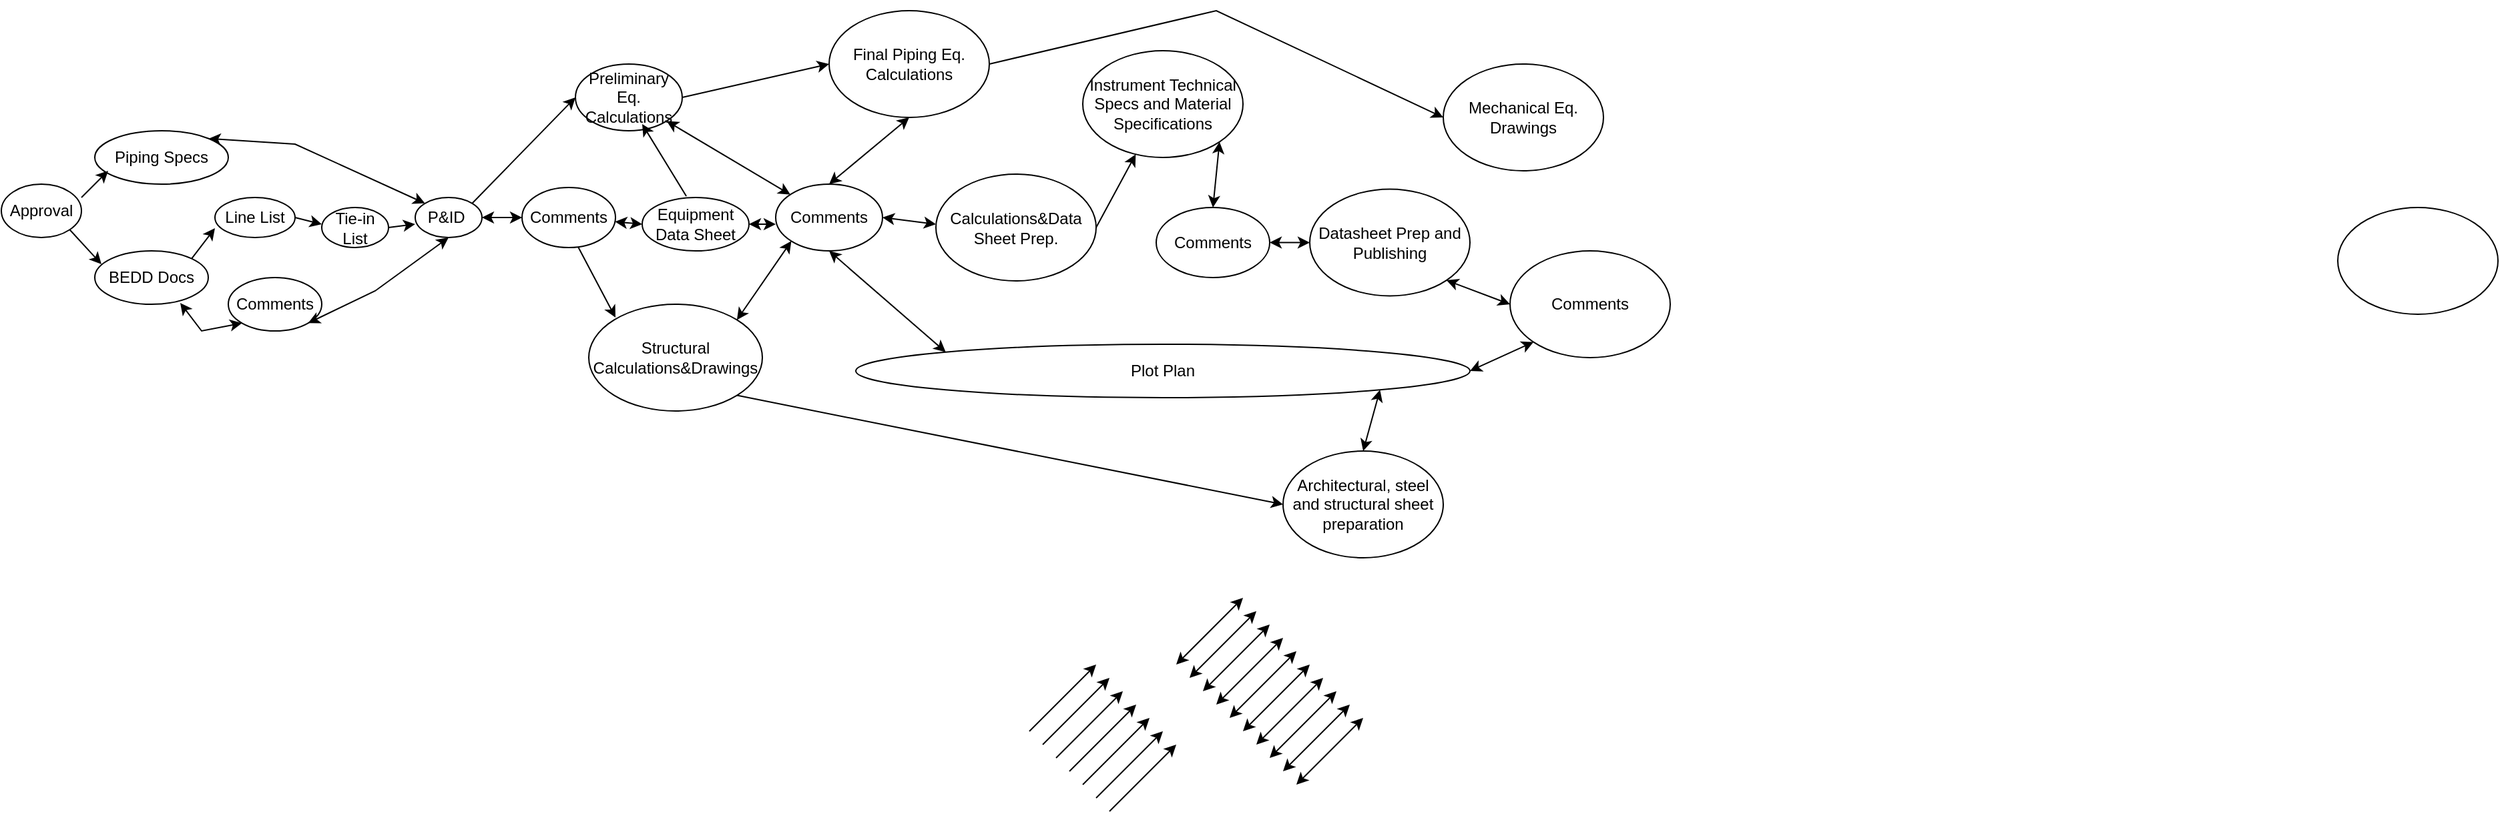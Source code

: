 <mxfile version="21.1.5" type="github">
  <diagram name="Page-1" id="IB4jqs-lOLvjNBJf2RQ4">
    <mxGraphModel dx="2284" dy="806" grid="1" gridSize="10" guides="1" tooltips="1" connect="1" arrows="1" fold="1" page="1" pageScale="1" pageWidth="850" pageHeight="1100" math="0" shadow="0">
      <root>
        <mxCell id="0" />
        <mxCell id="1" parent="0" />
        <mxCell id="b8FnQ5RU2QzqNh6QT_Ch-2" value="Line List" style="ellipse;whiteSpace=wrap;html=1;" vertex="1" parent="1">
          <mxGeometry x="-340" y="190" width="60" height="30" as="geometry" />
        </mxCell>
        <mxCell id="b8FnQ5RU2QzqNh6QT_Ch-104" value="Tie-in List" style="ellipse;whiteSpace=wrap;html=1;" vertex="1" parent="1">
          <mxGeometry x="-260" y="197.5" width="50" height="30" as="geometry" />
        </mxCell>
        <mxCell id="b8FnQ5RU2QzqNh6QT_Ch-105" value="P&amp;amp;ID&amp;nbsp;" style="ellipse;whiteSpace=wrap;html=1;" vertex="1" parent="1">
          <mxGeometry x="-190" y="190" width="50" height="30" as="geometry" />
        </mxCell>
        <mxCell id="b8FnQ5RU2QzqNh6QT_Ch-106" value="Equipment Data Sheet" style="ellipse;whiteSpace=wrap;html=1;" vertex="1" parent="1">
          <mxGeometry x="-20" y="190" width="80" height="40" as="geometry" />
        </mxCell>
        <mxCell id="b8FnQ5RU2QzqNh6QT_Ch-107" value="Preliminary Eq. Calculations" style="ellipse;whiteSpace=wrap;html=1;" vertex="1" parent="1">
          <mxGeometry x="-70" y="90" width="80" height="50" as="geometry" />
        </mxCell>
        <mxCell id="b8FnQ5RU2QzqNh6QT_Ch-108" value="Approval" style="ellipse;whiteSpace=wrap;html=1;" vertex="1" parent="1">
          <mxGeometry x="-500" y="180" width="60" height="40" as="geometry" />
        </mxCell>
        <mxCell id="b8FnQ5RU2QzqNh6QT_Ch-109" value="Piping Specs" style="ellipse;whiteSpace=wrap;html=1;" vertex="1" parent="1">
          <mxGeometry x="-430" y="140" width="100" height="40" as="geometry" />
        </mxCell>
        <mxCell id="b8FnQ5RU2QzqNh6QT_Ch-110" value="BEDD Docs" style="ellipse;whiteSpace=wrap;html=1;" vertex="1" parent="1">
          <mxGeometry x="-430" y="230" width="85" height="40" as="geometry" />
        </mxCell>
        <mxCell id="b8FnQ5RU2QzqNh6QT_Ch-111" value="Final Piping Eq. Calculations" style="ellipse;whiteSpace=wrap;html=1;" vertex="1" parent="1">
          <mxGeometry x="120" y="50" width="120" height="80" as="geometry" />
        </mxCell>
        <mxCell id="b8FnQ5RU2QzqNh6QT_Ch-112" value="Structural Calculations&amp;amp;Drawings" style="ellipse;whiteSpace=wrap;html=1;" vertex="1" parent="1">
          <mxGeometry x="-60" y="270" width="130" height="80" as="geometry" />
        </mxCell>
        <mxCell id="b8FnQ5RU2QzqNh6QT_Ch-113" value="Comments" style="ellipse;whiteSpace=wrap;html=1;" vertex="1" parent="1">
          <mxGeometry x="80" y="180" width="80" height="50" as="geometry" />
        </mxCell>
        <mxCell id="b8FnQ5RU2QzqNh6QT_Ch-115" value="" style="endArrow=classic;startArrow=classic;html=1;rounded=0;entryX=1;entryY=1;entryDx=0;entryDy=0;" edge="1" parent="1" source="b8FnQ5RU2QzqNh6QT_Ch-113" target="b8FnQ5RU2QzqNh6QT_Ch-107">
          <mxGeometry width="50" height="50" relative="1" as="geometry">
            <mxPoint x="200" y="260" as="sourcePoint" />
            <mxPoint x="250" y="210" as="targetPoint" />
          </mxGeometry>
        </mxCell>
        <mxCell id="b8FnQ5RU2QzqNh6QT_Ch-116" value="Comments" style="ellipse;whiteSpace=wrap;html=1;" vertex="1" parent="1">
          <mxGeometry x="-110" y="182.5" width="70" height="45" as="geometry" />
        </mxCell>
        <mxCell id="b8FnQ5RU2QzqNh6QT_Ch-117" value="Comments" style="ellipse;whiteSpace=wrap;html=1;" vertex="1" parent="1">
          <mxGeometry x="-330" y="250" width="70" height="40" as="geometry" />
        </mxCell>
        <mxCell id="b8FnQ5RU2QzqNh6QT_Ch-119" value="" style="endArrow=classic;startArrow=classic;html=1;rounded=0;exitX=1;exitY=1;exitDx=0;exitDy=0;entryX=0.5;entryY=1;entryDx=0;entryDy=0;" edge="1" parent="1" source="b8FnQ5RU2QzqNh6QT_Ch-117" target="b8FnQ5RU2QzqNh6QT_Ch-105">
          <mxGeometry width="50" height="50" relative="1" as="geometry">
            <mxPoint x="-240" y="290" as="sourcePoint" />
            <mxPoint x="-190" y="240" as="targetPoint" />
            <Array as="points">
              <mxPoint x="-220" y="260" />
            </Array>
          </mxGeometry>
        </mxCell>
        <mxCell id="b8FnQ5RU2QzqNh6QT_Ch-120" value="" style="endArrow=classic;startArrow=classic;html=1;rounded=0;exitX=0;exitY=0.5;exitDx=0;exitDy=0;" edge="1" parent="1" source="b8FnQ5RU2QzqNh6QT_Ch-106" target="b8FnQ5RU2QzqNh6QT_Ch-116">
          <mxGeometry width="50" height="50" relative="1" as="geometry">
            <mxPoint x="-120" y="300" as="sourcePoint" />
            <mxPoint x="-70" y="250" as="targetPoint" />
          </mxGeometry>
        </mxCell>
        <mxCell id="b8FnQ5RU2QzqNh6QT_Ch-121" value="" style="endArrow=classic;startArrow=classic;html=1;rounded=0;entryX=0.753;entryY=0.975;entryDx=0;entryDy=0;entryPerimeter=0;exitX=0;exitY=1;exitDx=0;exitDy=0;" edge="1" parent="1" source="b8FnQ5RU2QzqNh6QT_Ch-117" target="b8FnQ5RU2QzqNh6QT_Ch-110">
          <mxGeometry width="50" height="50" relative="1" as="geometry">
            <mxPoint x="-405" y="390" as="sourcePoint" />
            <mxPoint x="-355" y="340" as="targetPoint" />
            <Array as="points">
              <mxPoint x="-350" y="290" />
            </Array>
          </mxGeometry>
        </mxCell>
        <mxCell id="b8FnQ5RU2QzqNh6QT_Ch-122" value="" style="endArrow=classic;startArrow=classic;html=1;rounded=0;exitX=1;exitY=0;exitDx=0;exitDy=0;entryX=0;entryY=0;entryDx=0;entryDy=0;" edge="1" parent="1" source="b8FnQ5RU2QzqNh6QT_Ch-109" target="b8FnQ5RU2QzqNh6QT_Ch-105">
          <mxGeometry width="50" height="50" relative="1" as="geometry">
            <mxPoint x="-320" y="120" as="sourcePoint" />
            <mxPoint x="-270" y="70" as="targetPoint" />
            <Array as="points">
              <mxPoint x="-280" y="150" />
            </Array>
          </mxGeometry>
        </mxCell>
        <mxCell id="b8FnQ5RU2QzqNh6QT_Ch-129" value="" style="endArrow=classic;startArrow=classic;html=1;rounded=0;entryX=0;entryY=0.5;entryDx=0;entryDy=0;exitX=1;exitY=0.5;exitDx=0;exitDy=0;" edge="1" parent="1" source="b8FnQ5RU2QzqNh6QT_Ch-105" target="b8FnQ5RU2QzqNh6QT_Ch-116">
          <mxGeometry width="50" height="50" relative="1" as="geometry">
            <mxPoint x="-150" y="310" as="sourcePoint" />
            <mxPoint x="-100" y="260" as="targetPoint" />
          </mxGeometry>
        </mxCell>
        <mxCell id="b8FnQ5RU2QzqNh6QT_Ch-130" value="" style="endArrow=classic;startArrow=classic;html=1;rounded=0;exitX=1;exitY=0.5;exitDx=0;exitDy=0;" edge="1" parent="1" source="b8FnQ5RU2QzqNh6QT_Ch-106">
          <mxGeometry width="50" height="50" relative="1" as="geometry">
            <mxPoint x="30" y="260" as="sourcePoint" />
            <mxPoint x="80" y="210" as="targetPoint" />
          </mxGeometry>
        </mxCell>
        <mxCell id="b8FnQ5RU2QzqNh6QT_Ch-131" value="" style="endArrow=classic;startArrow=classic;html=1;rounded=0;exitX=1;exitY=0;exitDx=0;exitDy=0;entryX=0;entryY=1;entryDx=0;entryDy=0;" edge="1" parent="1" source="b8FnQ5RU2QzqNh6QT_Ch-112" target="b8FnQ5RU2QzqNh6QT_Ch-113">
          <mxGeometry width="50" height="50" relative="1" as="geometry">
            <mxPoint x="70" y="275" as="sourcePoint" />
            <mxPoint x="120" y="225" as="targetPoint" />
          </mxGeometry>
        </mxCell>
        <mxCell id="b8FnQ5RU2QzqNh6QT_Ch-132" value="" style="endArrow=classic;startArrow=classic;html=1;rounded=0;exitX=0.5;exitY=1;exitDx=0;exitDy=0;entryX=0;entryY=0;entryDx=0;entryDy=0;" edge="1" parent="1" source="b8FnQ5RU2QzqNh6QT_Ch-113" target="b8FnQ5RU2QzqNh6QT_Ch-161">
          <mxGeometry width="50" height="50" relative="1" as="geometry">
            <mxPoint x="130" y="260" as="sourcePoint" />
            <mxPoint x="180" y="210" as="targetPoint" />
          </mxGeometry>
        </mxCell>
        <mxCell id="b8FnQ5RU2QzqNh6QT_Ch-133" value="" style="endArrow=classic;startArrow=classic;html=1;rounded=0;entryX=0.5;entryY=1;entryDx=0;entryDy=0;exitX=0.5;exitY=0;exitDx=0;exitDy=0;" edge="1" parent="1" source="b8FnQ5RU2QzqNh6QT_Ch-113" target="b8FnQ5RU2QzqNh6QT_Ch-111">
          <mxGeometry width="50" height="50" relative="1" as="geometry">
            <mxPoint x="110" y="180" as="sourcePoint" />
            <mxPoint x="160" y="130" as="targetPoint" />
          </mxGeometry>
        </mxCell>
        <mxCell id="b8FnQ5RU2QzqNh6QT_Ch-134" value="" style="endArrow=classic;startArrow=classic;html=1;rounded=0;exitX=1;exitY=0.5;exitDx=0;exitDy=0;" edge="1" parent="1" source="b8FnQ5RU2QzqNh6QT_Ch-113">
          <mxGeometry width="50" height="50" relative="1" as="geometry">
            <mxPoint x="150" y="260" as="sourcePoint" />
            <mxPoint x="200" y="210" as="targetPoint" />
          </mxGeometry>
        </mxCell>
        <mxCell id="b8FnQ5RU2QzqNh6QT_Ch-135" value="" style="endArrow=classic;startArrow=classic;html=1;rounded=0;exitX=1;exitY=1;exitDx=0;exitDy=0;entryX=0.5;entryY=0;entryDx=0;entryDy=0;" edge="1" parent="1" source="b8FnQ5RU2QzqNh6QT_Ch-164" target="b8FnQ5RU2QzqNh6QT_Ch-165">
          <mxGeometry width="50" height="50" relative="1" as="geometry">
            <mxPoint x="440" y="240" as="sourcePoint" />
            <mxPoint x="490" y="190" as="targetPoint" />
          </mxGeometry>
        </mxCell>
        <mxCell id="b8FnQ5RU2QzqNh6QT_Ch-136" value="" style="endArrow=classic;startArrow=classic;html=1;rounded=0;entryX=0;entryY=0.5;entryDx=0;entryDy=0;exitX=1;exitY=0.5;exitDx=0;exitDy=0;" edge="1" parent="1" source="b8FnQ5RU2QzqNh6QT_Ch-165" target="b8FnQ5RU2QzqNh6QT_Ch-167">
          <mxGeometry width="50" height="50" relative="1" as="geometry">
            <mxPoint x="345" y="460" as="sourcePoint" />
            <mxPoint x="395" y="410" as="targetPoint" />
          </mxGeometry>
        </mxCell>
        <mxCell id="b8FnQ5RU2QzqNh6QT_Ch-137" value="" style="endArrow=classic;startArrow=classic;html=1;rounded=0;entryX=0;entryY=1;entryDx=0;entryDy=0;exitX=1;exitY=0.5;exitDx=0;exitDy=0;" edge="1" parent="1" source="b8FnQ5RU2QzqNh6QT_Ch-161" target="b8FnQ5RU2QzqNh6QT_Ch-168">
          <mxGeometry width="50" height="50" relative="1" as="geometry">
            <mxPoint x="360" y="520" as="sourcePoint" />
            <mxPoint x="410" y="470" as="targetPoint" />
          </mxGeometry>
        </mxCell>
        <mxCell id="b8FnQ5RU2QzqNh6QT_Ch-138" value="" style="endArrow=classic;startArrow=classic;html=1;rounded=0;entryX=1;entryY=1;entryDx=0;entryDy=0;exitX=0.5;exitY=0;exitDx=0;exitDy=0;" edge="1" parent="1" source="b8FnQ5RU2QzqNh6QT_Ch-179" target="b8FnQ5RU2QzqNh6QT_Ch-161">
          <mxGeometry width="50" height="50" relative="1" as="geometry">
            <mxPoint x="370" y="530" as="sourcePoint" />
            <mxPoint x="420" y="480" as="targetPoint" />
          </mxGeometry>
        </mxCell>
        <mxCell id="b8FnQ5RU2QzqNh6QT_Ch-139" value="" style="endArrow=classic;startArrow=classic;html=1;rounded=0;" edge="1" parent="1">
          <mxGeometry width="50" height="50" relative="1" as="geometry">
            <mxPoint x="380" y="540" as="sourcePoint" />
            <mxPoint x="430" y="490" as="targetPoint" />
          </mxGeometry>
        </mxCell>
        <mxCell id="b8FnQ5RU2QzqNh6QT_Ch-140" value="" style="endArrow=classic;startArrow=classic;html=1;rounded=0;" edge="1" parent="1">
          <mxGeometry width="50" height="50" relative="1" as="geometry">
            <mxPoint x="390" y="550" as="sourcePoint" />
            <mxPoint x="440" y="500" as="targetPoint" />
          </mxGeometry>
        </mxCell>
        <mxCell id="b8FnQ5RU2QzqNh6QT_Ch-141" value="" style="endArrow=classic;startArrow=classic;html=1;rounded=0;" edge="1" parent="1">
          <mxGeometry width="50" height="50" relative="1" as="geometry">
            <mxPoint x="400" y="560" as="sourcePoint" />
            <mxPoint x="450" y="510" as="targetPoint" />
          </mxGeometry>
        </mxCell>
        <mxCell id="b8FnQ5RU2QzqNh6QT_Ch-142" value="" style="endArrow=classic;startArrow=classic;html=1;rounded=0;" edge="1" parent="1">
          <mxGeometry width="50" height="50" relative="1" as="geometry">
            <mxPoint x="410" y="570" as="sourcePoint" />
            <mxPoint x="460" y="520" as="targetPoint" />
          </mxGeometry>
        </mxCell>
        <mxCell id="b8FnQ5RU2QzqNh6QT_Ch-143" value="" style="endArrow=classic;html=1;rounded=0;entryX=0;entryY=0.5;entryDx=0;entryDy=0;exitX=1;exitY=0;exitDx=0;exitDy=0;" edge="1" parent="1" source="b8FnQ5RU2QzqNh6QT_Ch-105" target="b8FnQ5RU2QzqNh6QT_Ch-107">
          <mxGeometry width="50" height="50" relative="1" as="geometry">
            <mxPoint x="-160" y="185" as="sourcePoint" />
            <mxPoint x="-110" y="135" as="targetPoint" />
          </mxGeometry>
        </mxCell>
        <mxCell id="b8FnQ5RU2QzqNh6QT_Ch-144" value="" style="endArrow=classic;startArrow=classic;html=1;rounded=0;" edge="1" parent="1">
          <mxGeometry width="50" height="50" relative="1" as="geometry">
            <mxPoint x="420" y="580" as="sourcePoint" />
            <mxPoint x="470" y="530" as="targetPoint" />
          </mxGeometry>
        </mxCell>
        <mxCell id="b8FnQ5RU2QzqNh6QT_Ch-145" value="" style="endArrow=classic;startArrow=classic;html=1;rounded=0;" edge="1" parent="1">
          <mxGeometry width="50" height="50" relative="1" as="geometry">
            <mxPoint x="430" y="590" as="sourcePoint" />
            <mxPoint x="480" y="540" as="targetPoint" />
          </mxGeometry>
        </mxCell>
        <mxCell id="b8FnQ5RU2QzqNh6QT_Ch-146" value="" style="endArrow=classic;startArrow=classic;html=1;rounded=0;" edge="1" parent="1">
          <mxGeometry width="50" height="50" relative="1" as="geometry">
            <mxPoint x="440" y="600" as="sourcePoint" />
            <mxPoint x="490" y="550" as="targetPoint" />
          </mxGeometry>
        </mxCell>
        <mxCell id="b8FnQ5RU2QzqNh6QT_Ch-147" value="" style="endArrow=classic;startArrow=classic;html=1;rounded=0;" edge="1" parent="1">
          <mxGeometry width="50" height="50" relative="1" as="geometry">
            <mxPoint x="450" y="610" as="sourcePoint" />
            <mxPoint x="500" y="560" as="targetPoint" />
          </mxGeometry>
        </mxCell>
        <mxCell id="b8FnQ5RU2QzqNh6QT_Ch-148" value="" style="endArrow=classic;startArrow=classic;html=1;rounded=0;" edge="1" parent="1">
          <mxGeometry width="50" height="50" relative="1" as="geometry">
            <mxPoint x="460" y="620" as="sourcePoint" />
            <mxPoint x="510" y="570" as="targetPoint" />
          </mxGeometry>
        </mxCell>
        <mxCell id="b8FnQ5RU2QzqNh6QT_Ch-149" value="" style="endArrow=classic;startArrow=classic;html=1;rounded=0;" edge="1" parent="1">
          <mxGeometry width="50" height="50" relative="1" as="geometry">
            <mxPoint x="470" y="630" as="sourcePoint" />
            <mxPoint x="520" y="580" as="targetPoint" />
          </mxGeometry>
        </mxCell>
        <mxCell id="b8FnQ5RU2QzqNh6QT_Ch-150" value="" style="endArrow=classic;html=1;rounded=0;exitX=0.6;exitY=0.989;exitDx=0;exitDy=0;exitPerimeter=0;" edge="1" parent="1" source="b8FnQ5RU2QzqNh6QT_Ch-116">
          <mxGeometry width="50" height="50" relative="1" as="geometry">
            <mxPoint x="-90" y="330" as="sourcePoint" />
            <mxPoint x="-40" y="280" as="targetPoint" />
          </mxGeometry>
        </mxCell>
        <mxCell id="b8FnQ5RU2QzqNh6QT_Ch-151" value="" style="endArrow=classic;html=1;rounded=0;entryX=0;entryY=0.767;entryDx=0;entryDy=0;entryPerimeter=0;exitX=1;exitY=0;exitDx=0;exitDy=0;" edge="1" parent="1" source="b8FnQ5RU2QzqNh6QT_Ch-110" target="b8FnQ5RU2QzqNh6QT_Ch-2">
          <mxGeometry width="50" height="50" relative="1" as="geometry">
            <mxPoint x="220" y="380" as="sourcePoint" />
            <mxPoint x="270" y="330" as="targetPoint" />
          </mxGeometry>
        </mxCell>
        <mxCell id="b8FnQ5RU2QzqNh6QT_Ch-152" value="" style="endArrow=classic;html=1;rounded=0;exitX=1;exitY=1;exitDx=0;exitDy=0;" edge="1" parent="1" source="b8FnQ5RU2QzqNh6QT_Ch-108">
          <mxGeometry width="50" height="50" relative="1" as="geometry">
            <mxPoint x="-475" y="290" as="sourcePoint" />
            <mxPoint x="-425" y="240" as="targetPoint" />
          </mxGeometry>
        </mxCell>
        <mxCell id="b8FnQ5RU2QzqNh6QT_Ch-153" value="" style="endArrow=classic;html=1;rounded=0;" edge="1" parent="1">
          <mxGeometry width="50" height="50" relative="1" as="geometry">
            <mxPoint x="-440" y="190" as="sourcePoint" />
            <mxPoint x="-420" y="170" as="targetPoint" />
          </mxGeometry>
        </mxCell>
        <mxCell id="b8FnQ5RU2QzqNh6QT_Ch-154" value="" style="endArrow=classic;html=1;rounded=0;exitX=0.413;exitY=-0.025;exitDx=0;exitDy=0;exitPerimeter=0;" edge="1" parent="1" source="b8FnQ5RU2QzqNh6QT_Ch-106">
          <mxGeometry width="50" height="50" relative="1" as="geometry">
            <mxPoint x="-70" y="185" as="sourcePoint" />
            <mxPoint x="-20" y="135" as="targetPoint" />
          </mxGeometry>
        </mxCell>
        <mxCell id="b8FnQ5RU2QzqNh6QT_Ch-155" value="" style="endArrow=classic;html=1;rounded=0;exitX=1;exitY=0.5;exitDx=0;exitDy=0;entryX=0;entryY=0.5;entryDx=0;entryDy=0;" edge="1" parent="1" source="b8FnQ5RU2QzqNh6QT_Ch-107" target="b8FnQ5RU2QzqNh6QT_Ch-111">
          <mxGeometry width="50" height="50" relative="1" as="geometry">
            <mxPoint x="40" y="125" as="sourcePoint" />
            <mxPoint x="90" y="75" as="targetPoint" />
          </mxGeometry>
        </mxCell>
        <mxCell id="b8FnQ5RU2QzqNh6QT_Ch-156" value="" style="endArrow=classic;html=1;rounded=0;exitX=1;exitY=0.5;exitDx=0;exitDy=0;" edge="1" parent="1" source="b8FnQ5RU2QzqNh6QT_Ch-163" target="b8FnQ5RU2QzqNh6QT_Ch-164">
          <mxGeometry width="50" height="50" relative="1" as="geometry">
            <mxPoint x="320" y="220" as="sourcePoint" />
            <mxPoint x="350" y="185" as="targetPoint" />
          </mxGeometry>
        </mxCell>
        <mxCell id="b8FnQ5RU2QzqNh6QT_Ch-157" value="" style="endArrow=classic;html=1;rounded=0;entryX=0;entryY=0.5;entryDx=0;entryDy=0;exitX=1;exitY=1;exitDx=0;exitDy=0;" edge="1" parent="1" source="b8FnQ5RU2QzqNh6QT_Ch-112" target="b8FnQ5RU2QzqNh6QT_Ch-179">
          <mxGeometry width="50" height="50" relative="1" as="geometry">
            <mxPoint x="260" y="580" as="sourcePoint" />
            <mxPoint x="310" y="530" as="targetPoint" />
          </mxGeometry>
        </mxCell>
        <mxCell id="b8FnQ5RU2QzqNh6QT_Ch-158" value="" style="endArrow=classic;html=1;rounded=0;" edge="1" parent="1">
          <mxGeometry width="50" height="50" relative="1" as="geometry">
            <mxPoint x="270" y="590" as="sourcePoint" />
            <mxPoint x="320" y="540" as="targetPoint" />
          </mxGeometry>
        </mxCell>
        <mxCell id="b8FnQ5RU2QzqNh6QT_Ch-159" value="" style="endArrow=classic;html=1;rounded=0;exitX=1;exitY=0.5;exitDx=0;exitDy=0;" edge="1" parent="1" source="b8FnQ5RU2QzqNh6QT_Ch-104">
          <mxGeometry width="50" height="50" relative="1" as="geometry">
            <mxPoint x="-240" y="260" as="sourcePoint" />
            <mxPoint x="-190" y="210" as="targetPoint" />
          </mxGeometry>
        </mxCell>
        <mxCell id="b8FnQ5RU2QzqNh6QT_Ch-160" value="" style="endArrow=classic;html=1;rounded=0;exitX=1;exitY=0.5;exitDx=0;exitDy=0;" edge="1" parent="1" source="b8FnQ5RU2QzqNh6QT_Ch-2">
          <mxGeometry width="50" height="50" relative="1" as="geometry">
            <mxPoint x="-310" y="260" as="sourcePoint" />
            <mxPoint x="-260" y="210" as="targetPoint" />
          </mxGeometry>
        </mxCell>
        <mxCell id="b8FnQ5RU2QzqNh6QT_Ch-161" value="Plot Plan" style="ellipse;whiteSpace=wrap;html=1;" vertex="1" parent="1">
          <mxGeometry x="140" y="300" width="460" height="40" as="geometry" />
        </mxCell>
        <mxCell id="b8FnQ5RU2QzqNh6QT_Ch-163" value="Calculations&amp;amp;Data Sheet Prep." style="ellipse;whiteSpace=wrap;html=1;" vertex="1" parent="1">
          <mxGeometry x="200" y="172.5" width="120" height="80" as="geometry" />
        </mxCell>
        <mxCell id="b8FnQ5RU2QzqNh6QT_Ch-164" value="Instrument Technical Specs and Material Specifications" style="ellipse;whiteSpace=wrap;html=1;" vertex="1" parent="1">
          <mxGeometry x="310" y="80" width="120" height="80" as="geometry" />
        </mxCell>
        <mxCell id="b8FnQ5RU2QzqNh6QT_Ch-165" value="Comments" style="ellipse;whiteSpace=wrap;html=1;" vertex="1" parent="1">
          <mxGeometry x="365" y="197.5" width="85" height="52.5" as="geometry" />
        </mxCell>
        <mxCell id="b8FnQ5RU2QzqNh6QT_Ch-167" value="Datasheet Prep and Publishing" style="ellipse;whiteSpace=wrap;html=1;" vertex="1" parent="1">
          <mxGeometry x="480" y="183.75" width="120" height="80" as="geometry" />
        </mxCell>
        <mxCell id="b8FnQ5RU2QzqNh6QT_Ch-168" value="Comments" style="ellipse;whiteSpace=wrap;html=1;" vertex="1" parent="1">
          <mxGeometry x="630" y="230" width="120" height="80" as="geometry" />
        </mxCell>
        <mxCell id="b8FnQ5RU2QzqNh6QT_Ch-169" value="" style="endArrow=classic;startArrow=classic;html=1;rounded=0;entryX=0;entryY=0.5;entryDx=0;entryDy=0;exitX=1;exitY=1;exitDx=0;exitDy=0;" edge="1" parent="1" source="b8FnQ5RU2QzqNh6QT_Ch-167" target="b8FnQ5RU2QzqNh6QT_Ch-168">
          <mxGeometry width="50" height="50" relative="1" as="geometry">
            <mxPoint x="200" y="330" as="sourcePoint" />
            <mxPoint x="250" y="280" as="targetPoint" />
          </mxGeometry>
        </mxCell>
        <mxCell id="b8FnQ5RU2QzqNh6QT_Ch-170" value="Mechanical Eq. Drawings" style="ellipse;whiteSpace=wrap;html=1;" vertex="1" parent="1">
          <mxGeometry x="580" y="90" width="120" height="80" as="geometry" />
        </mxCell>
        <mxCell id="b8FnQ5RU2QzqNh6QT_Ch-171" value="" style="ellipse;whiteSpace=wrap;html=1;" vertex="1" parent="1">
          <mxGeometry x="1250" y="197.5" width="120" height="80" as="geometry" />
        </mxCell>
        <mxCell id="b8FnQ5RU2QzqNh6QT_Ch-172" value="" style="endArrow=classic;html=1;rounded=0;entryX=0;entryY=0.5;entryDx=0;entryDy=0;exitX=1;exitY=0.5;exitDx=0;exitDy=0;" edge="1" parent="1" source="b8FnQ5RU2QzqNh6QT_Ch-111" target="b8FnQ5RU2QzqNh6QT_Ch-170">
          <mxGeometry width="50" height="50" relative="1" as="geometry">
            <mxPoint x="490" y="110" as="sourcePoint" />
            <mxPoint x="540" y="60" as="targetPoint" />
            <Array as="points">
              <mxPoint x="410" y="50" />
            </Array>
          </mxGeometry>
        </mxCell>
        <mxCell id="b8FnQ5RU2QzqNh6QT_Ch-173" value="" style="endArrow=classic;html=1;rounded=0;" edge="1" parent="1">
          <mxGeometry width="50" height="50" relative="1" as="geometry">
            <mxPoint x="280" y="600" as="sourcePoint" />
            <mxPoint x="330" y="550" as="targetPoint" />
          </mxGeometry>
        </mxCell>
        <mxCell id="b8FnQ5RU2QzqNh6QT_Ch-174" value="" style="endArrow=classic;html=1;rounded=0;" edge="1" parent="1">
          <mxGeometry width="50" height="50" relative="1" as="geometry">
            <mxPoint x="290" y="610" as="sourcePoint" />
            <mxPoint x="340" y="560" as="targetPoint" />
          </mxGeometry>
        </mxCell>
        <mxCell id="b8FnQ5RU2QzqNh6QT_Ch-175" value="" style="endArrow=classic;html=1;rounded=0;" edge="1" parent="1">
          <mxGeometry width="50" height="50" relative="1" as="geometry">
            <mxPoint x="300" y="620" as="sourcePoint" />
            <mxPoint x="350" y="570" as="targetPoint" />
          </mxGeometry>
        </mxCell>
        <mxCell id="b8FnQ5RU2QzqNh6QT_Ch-176" value="" style="endArrow=classic;html=1;rounded=0;" edge="1" parent="1">
          <mxGeometry width="50" height="50" relative="1" as="geometry">
            <mxPoint x="310" y="630" as="sourcePoint" />
            <mxPoint x="360" y="580" as="targetPoint" />
          </mxGeometry>
        </mxCell>
        <mxCell id="b8FnQ5RU2QzqNh6QT_Ch-177" value="" style="endArrow=classic;html=1;rounded=0;" edge="1" parent="1">
          <mxGeometry width="50" height="50" relative="1" as="geometry">
            <mxPoint x="320" y="640" as="sourcePoint" />
            <mxPoint x="370" y="590" as="targetPoint" />
          </mxGeometry>
        </mxCell>
        <mxCell id="b8FnQ5RU2QzqNh6QT_Ch-178" value="" style="endArrow=classic;html=1;rounded=0;" edge="1" parent="1">
          <mxGeometry width="50" height="50" relative="1" as="geometry">
            <mxPoint x="330" y="650" as="sourcePoint" />
            <mxPoint x="380" y="600" as="targetPoint" />
          </mxGeometry>
        </mxCell>
        <mxCell id="b8FnQ5RU2QzqNh6QT_Ch-179" value="Architectural, steel and structural sheet preparation" style="ellipse;whiteSpace=wrap;html=1;" vertex="1" parent="1">
          <mxGeometry x="460" y="380" width="120" height="80" as="geometry" />
        </mxCell>
      </root>
    </mxGraphModel>
  </diagram>
</mxfile>
